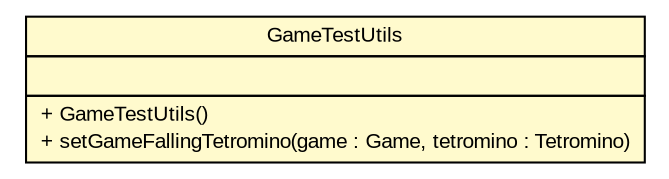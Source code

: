 #!/usr/local/bin/dot
#
# Class diagram 
# Generated by UMLGraph version R5_6 (http://www.umlgraph.org/)
#

digraph G {
	edge [fontname="arial",fontsize=10,labelfontname="arial",labelfontsize=10];
	node [fontname="arial",fontsize=10,shape=plaintext];
	nodesep=0.25;
	ranksep=0.5;
	// com.github.tilastokeskus.matertis.core.GameTestUtils
	c243 [label=<<table title="com.github.tilastokeskus.matertis.core.GameTestUtils" border="0" cellborder="1" cellspacing="0" cellpadding="2" port="p" bgcolor="lemonChiffon" href="./GameTestUtils.html">
		<tr><td><table border="0" cellspacing="0" cellpadding="1">
<tr><td align="center" balign="center"> GameTestUtils </td></tr>
		</table></td></tr>
		<tr><td><table border="0" cellspacing="0" cellpadding="1">
<tr><td align="left" balign="left">  </td></tr>
		</table></td></tr>
		<tr><td><table border="0" cellspacing="0" cellpadding="1">
<tr><td align="left" balign="left"> + GameTestUtils() </td></tr>
<tr><td align="left" balign="left"> + setGameFallingTetromino(game : Game, tetromino : Tetromino) </td></tr>
		</table></td></tr>
		</table>>, URL="./GameTestUtils.html", fontname="arial", fontcolor="black", fontsize=10.0];
}


